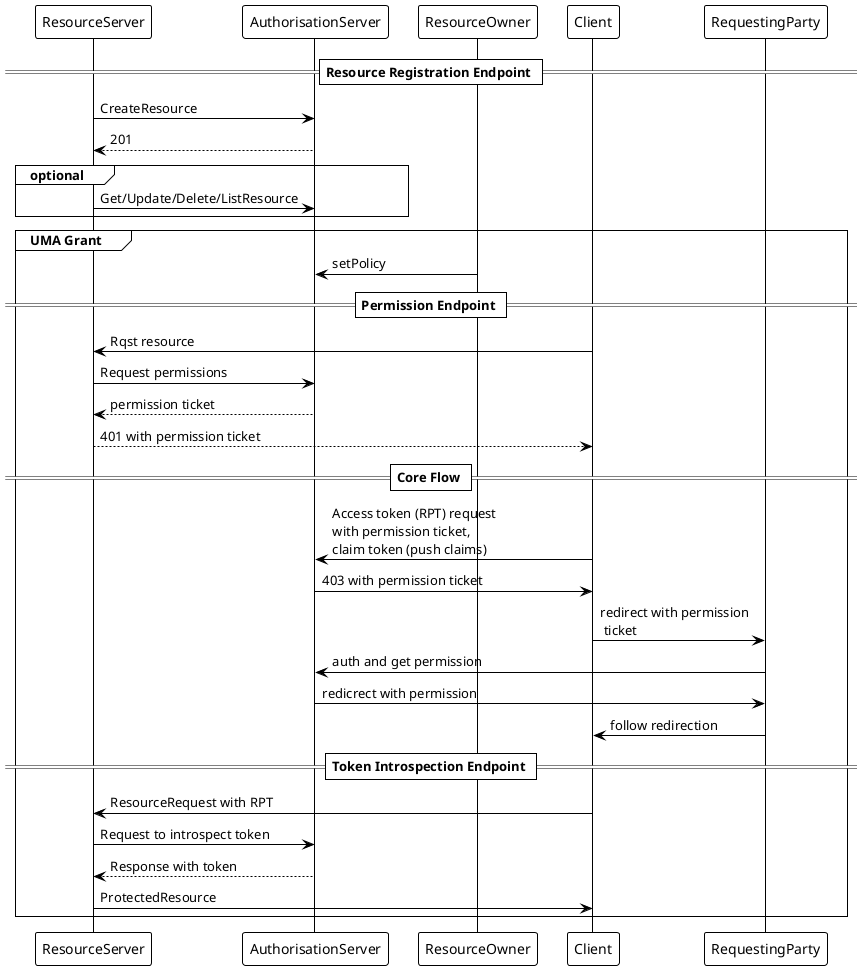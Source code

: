@startuml
!theme plain

== Resource Registration Endpoint ==

ResourceServer -> AuthorisationServer : CreateResource
AuthorisationServer --> ResourceServer: 201

group optional
  ResourceServer -> AuthorisationServer : Get/Update/Delete/ListResource
end

group UMA Grant

ResourceOwner -> AuthorisationServer : setPolicy

== Permission Endpoint ==

Client -> ResourceServer: Rqst resource
ResourceServer -> AuthorisationServer: Request permissions
AuthorisationServer --> ResourceServer: permission ticket
ResourceServer --> Client: 401 with permission ticket

== Core Flow ==

Client -> AuthorisationServer: Access token (RPT) request\nwith permission ticket,\nclaim token (push claims)
AuthorisationServer -> Client: 403 with permission ticket

Client -> RequestingParty: redirect with permission\n ticket
RequestingParty -> AuthorisationServer: auth and get permission
AuthorisationServer -> RequestingParty: redicrect with permission
RequestingParty -> Client: follow redirection

== Token Introspection Endpoint ==

Client -> ResourceServer: ResourceRequest with RPT
ResourceServer -> AuthorisationServer: Request to introspect token
AuthorisationServer --> ResourceServer: Response with token
ResourceServer -> Client : ProtectedResource

end

@enduml